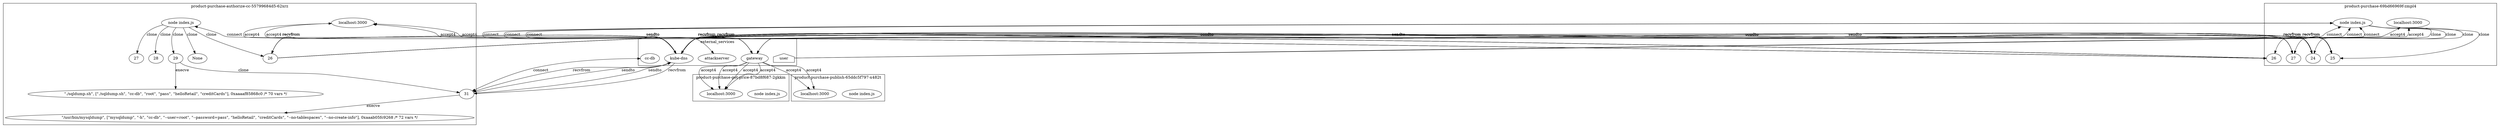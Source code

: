 digraph G {
	subgraph "cluster_ product-purchase-authorize-cc-55799684d5-62xrz " {
		label=" product-purchase-authorize-cc-55799684d5-62xrz "
		75660 [label="node index.js"]
		"product-purchase-authorize-cc_localhost_3000" [label="localhost:3000"]
		"product-purchase-authorize-cc_localhost_3000" [label="localhost:3000"]
		75660 -> 80552 [label=clone]
		75660 -> 80565 [label=clone]
		75660 -> 80561 [label=clone]
		75660 -> 81739 [label=clone]
		"product-purchase-authorize-cc_localhost_3000" [label="localhost:3000"]
		"product-purchase-authorize-cc_localhost_3000" [label="localhost:3000"]
		75660 -> None [label=clone]
		80552 [label=26]
		80565 [label=27]
		80561 [label=28]
		81739 [label=29]
		" product-purchase-authorize-cc-55799684d5-62xrz _./sqldump.sh cc-db root pass helloRetail creditCards" [label="\"./sqldump.sh\", [\"./sqldump.sh\", \"cc-db\", \"root\", \"pass\", \"helloRetail\", \"creditCards\"], 0xaaaaf85868c0 /* 70 vars */"]
		81739 -> " product-purchase-authorize-cc-55799684d5-62xrz _./sqldump.sh cc-db root pass helloRetail creditCards" [label=execve]
		81739 -> 81750 [label=clone]
		81750 [label=31]
		" product-purchase-authorize-cc-55799684d5-62xrz _mysqldump -h cc-db --user=root --password=pass helloRetail creditCards --no-tablespaces --no-create-info" [label="\"/usr/bin/mysqldump\", [\"mysqldump\", \"-h\", \"cc-db\", \"--user=root\", \"--password=pass\", \"helloRetail\", \"creditCards\", \"--no-tablespaces\", \"--no-create-info\"], 0xaaab05fc9268 /* 72 vars */"]
		81750 -> " product-purchase-authorize-cc-55799684d5-62xrz _mysqldump -h cc-db --user=root --password=pass helloRetail creditCards --no-tablespaces --no-create-info" [label=execve]
	}
	subgraph "cluster_ product-purchase-69bd66969f-zmpl4 " {
		label=" product-purchase-69bd66969f-zmpl4 "
		76624 [label="node index.js"]
		"product-purchase_localhost_3000" [label="localhost:3000"]
		"product-purchase_localhost_3000" [label="localhost:3000"]
		76624 -> 80491 [label=clone]
		76624 -> 80502 [label=clone]
		76624 -> 80513 [label=clone]
		76624 -> 80505 [label=clone]
		80491 [label=24]
		80502 [label=25]
		80513 [label=26]
		80505 [label=27]
	}
	subgraph "cluster_ product-purchase-get-price-87bd8f687-2gkkm " {
		label=" product-purchase-get-price-87bd8f687-2gkkm "
		78084 [label="node index.js"]
		"product-purchase-get-price_localhost_3000" [label="localhost:3000"]
		"product-purchase-get-price_localhost_3000" [label="localhost:3000"]
		"product-purchase-get-price_localhost_3000" [label="localhost:3000"]
		"product-purchase-get-price_localhost_3000" [label="localhost:3000"]
	}
	subgraph "cluster_ product-purchase-publish-65ddc5f797-x482t " {
		label=" product-purchase-publish-65ddc5f797-x482t "
		79548 [label="node index.js"]
		"product-purchase-publish_localhost_3000" [label="localhost:3000"]
		"product-purchase-publish_localhost_3000" [label="localhost:3000"]
	}
	subgraph cluster_services {
		label=external_services
		user [shape=house]
		"10.107.89.58_8080" -> "product-purchase-authorize-cc_localhost_3000" [label=accept4]
		"10.107.89.58_8080" -> "product-purchase-authorize-cc_localhost_3000" [label=accept4]
		"10.98.89.183_8889" [label=attackserver]
		75660 -> "10.98.89.183_8889" [label=connect dir=both]
		"10.107.89.58_8080" -> "product-purchase-authorize-cc_localhost_3000" [label=accept4]
		"10.107.89.58_8080" -> "product-purchase-authorize-cc_localhost_3000" [label=accept4]
		"10.96.0.10_53" [label="kube-dns"]
		80552 -> "10.96.0.10_53" [label=sendto]
		"10.96.0.10_53" [label="kube-dns"]
		80552 -> "10.96.0.10_53" [label=sendto]
		"10.96.0.10_53" [label="kube-dns"]
		"10.96.0.10_53" -> 80552 [label=recvfrom]
		"10.96.0.10_53" [label="kube-dns"]
		"10.96.0.10_53" -> 80552 [label=recvfrom]
		"10.96.0.10_53" [label="kube-dns"]
		80552 -> "10.96.0.10_53" [label=sendto]
		"10.96.0.10_53" [label="kube-dns"]
		80552 -> "10.96.0.10_53" [label=sendto]
		"10.96.0.10_53" [label="kube-dns"]
		"10.96.0.10_53" -> 80552 [label=recvfrom]
		"10.96.0.10_53" [label="kube-dns"]
		"10.96.0.10_53" -> 80552 [label=recvfrom]
		"10.96.0.10_53" [label="kube-dns"]
		80552 -> "10.96.0.10_53" [label=sendto]
		"10.96.0.10_53" [label="kube-dns"]
		80552 -> "10.96.0.10_53" [label=sendto]
		"10.96.0.10_53" [label="kube-dns"]
		"10.96.0.10_53" -> 80552 [label=recvfrom]
		"10.96.0.10_53" [label="kube-dns"]
		"10.96.0.10_53" -> 80552 [label=recvfrom]
		"10.96.0.10_53" [label="kube-dns"]
		80552 -> "10.96.0.10_53" [label=sendto]
		"10.96.0.10_53" [label="kube-dns"]
		80552 -> "10.96.0.10_53" [label=sendto]
		"10.96.0.10_53" [label="kube-dns"]
		"10.96.0.10_53" -> 80552 [label=recvfrom]
		"10.96.0.10_53" [label="kube-dns"]
		"10.96.0.10_53" -> 80552 [label=recvfrom]
		"10.96.0.10_53" [label="kube-dns"]
		81750 -> "10.96.0.10_53" [label=sendto]
		"10.96.0.10_53" [label="kube-dns"]
		81750 -> "10.96.0.10_53" [label=sendto]
		"10.96.0.10_53" [label="kube-dns"]
		"10.96.0.10_53" -> 81750 [label=recvfrom]
		"10.96.0.10_53" [label="kube-dns"]
		"10.96.0.10_53" -> 81750 [label=recvfrom]
		"10.96.51.71_3306" [label="cc-db"]
		81750 -> "10.96.51.71_3306" [label=connect dir=both]
		user -> "product-purchase_localhost_3000" [label=accept4]
		user -> "product-purchase_localhost_3000" [label=accept4]
		"10.107.89.58_8080" [label=gateway]
		76624 -> "10.107.89.58_8080" [label=connect dir=both]
		"10.107.89.58_8080" [label=gateway]
		76624 -> "10.107.89.58_8080" [label=connect dir=both]
		"10.107.89.58_8080" [label=gateway]
		76624 -> "10.107.89.58_8080" [label=connect dir=both]
		"10.107.89.58_8080" [label=gateway]
		76624 -> "10.107.89.58_8080" [label=connect dir=both]
		"10.107.89.58_8080" [label=gateway]
		76624 -> "10.107.89.58_8080" [label=connect dir=both]
		"10.107.89.58_8080" [label=gateway]
		76624 -> "10.107.89.58_8080" [label=connect dir=both]
		"10.96.0.10_53" [label="kube-dns"]
		80491 -> "10.96.0.10_53" [label=sendto]
		"10.96.0.10_53" [label="kube-dns"]
		80491 -> "10.96.0.10_53" [label=sendto]
		"10.96.0.10_53" [label="kube-dns"]
		"10.96.0.10_53" -> 80491 [label=recvfrom]
		"10.96.0.10_53" [label="kube-dns"]
		"10.96.0.10_53" -> 80491 [label=recvfrom]
		"10.96.0.10_53" [label="kube-dns"]
		80491 -> "10.96.0.10_53" [label=sendto]
		"10.96.0.10_53" [label="kube-dns"]
		80491 -> "10.96.0.10_53" [label=sendto]
		"10.96.0.10_53" [label="kube-dns"]
		"10.96.0.10_53" -> 80491 [label=recvfrom]
		"10.96.0.10_53" [label="kube-dns"]
		"10.96.0.10_53" -> 80491 [label=recvfrom]
		"10.96.0.10_53" [label="kube-dns"]
		80491 -> "10.96.0.10_53" [label=sendto]
		"10.96.0.10_53" [label="kube-dns"]
		80491 -> "10.96.0.10_53" [label=sendto]
		"10.96.0.10_53" [label="kube-dns"]
		"10.96.0.10_53" -> 80491 [label=recvfrom]
		"10.96.0.10_53" [label="kube-dns"]
		"10.96.0.10_53" -> 80491 [label=recvfrom]
		"10.96.0.10_53" [label="kube-dns"]
		80491 -> "10.96.0.10_53" [label=sendto]
		"10.96.0.10_53" [label="kube-dns"]
		80491 -> "10.96.0.10_53" [label=sendto]
		"10.96.0.10_53" [label="kube-dns"]
		"10.96.0.10_53" -> 80491 [label=recvfrom]
		"10.96.0.10_53" [label="kube-dns"]
		"10.96.0.10_53" -> 80491 [label=recvfrom]
		"10.96.0.10_53" [label="kube-dns"]
		80491 -> "10.96.0.10_53" [label=sendto]
		"10.96.0.10_53" [label="kube-dns"]
		80491 -> "10.96.0.10_53" [label=sendto]
		"10.96.0.10_53" [label="kube-dns"]
		"10.96.0.10_53" -> 80491 [label=recvfrom]
		"10.96.0.10_53" [label="kube-dns"]
		"10.96.0.10_53" -> 80491 [label=recvfrom]
		"10.96.0.10_53" [label="kube-dns"]
		80491 -> "10.96.0.10_53" [label=sendto]
		"10.96.0.10_53" [label="kube-dns"]
		80491 -> "10.96.0.10_53" [label=sendto]
		"10.96.0.10_53" [label="kube-dns"]
		"10.96.0.10_53" -> 80491 [label=recvfrom]
		"10.96.0.10_53" [label="kube-dns"]
		"10.96.0.10_53" -> 80491 [label=recvfrom]
		"10.96.0.10_53" [label="kube-dns"]
		80491 -> "10.96.0.10_53" [label=sendto]
		"10.96.0.10_53" [label="kube-dns"]
		80491 -> "10.96.0.10_53" [label=sendto]
		"10.96.0.10_53" [label="kube-dns"]
		"10.96.0.10_53" -> 80491 [label=recvfrom]
		"10.96.0.10_53" [label="kube-dns"]
		"10.96.0.10_53" -> 80491 [label=recvfrom]
		"10.96.0.10_53" [label="kube-dns"]
		80491 -> "10.96.0.10_53" [label=sendto]
		"10.96.0.10_53" [label="kube-dns"]
		80491 -> "10.96.0.10_53" [label=sendto]
		"10.96.0.10_53" [label="kube-dns"]
		"10.96.0.10_53" -> 80491 [label=recvfrom]
		"10.96.0.10_53" [label="kube-dns"]
		"10.96.0.10_53" -> 80491 [label=recvfrom]
		"10.96.0.10_53" [label="kube-dns"]
		80502 -> "10.96.0.10_53" [label=sendto]
		"10.96.0.10_53" [label="kube-dns"]
		80502 -> "10.96.0.10_53" [label=sendto]
		"10.96.0.10_53" [label="kube-dns"]
		"10.96.0.10_53" -> 80502 [label=recvfrom]
		"10.96.0.10_53" [label="kube-dns"]
		"10.96.0.10_53" -> 80502 [label=recvfrom]
		"10.96.0.10_53" [label="kube-dns"]
		80502 -> "10.96.0.10_53" [label=sendto]
		"10.96.0.10_53" [label="kube-dns"]
		80502 -> "10.96.0.10_53" [label=sendto]
		"10.96.0.10_53" [label="kube-dns"]
		"10.96.0.10_53" -> 80502 [label=recvfrom]
		"10.96.0.10_53" [label="kube-dns"]
		"10.96.0.10_53" -> 80502 [label=recvfrom]
		"10.96.0.10_53" [label="kube-dns"]
		80502 -> "10.96.0.10_53" [label=sendto]
		"10.96.0.10_53" [label="kube-dns"]
		80502 -> "10.96.0.10_53" [label=sendto]
		"10.96.0.10_53" [label="kube-dns"]
		"10.96.0.10_53" -> 80502 [label=recvfrom]
		"10.96.0.10_53" [label="kube-dns"]
		"10.96.0.10_53" -> 80502 [label=recvfrom]
		"10.96.0.10_53" [label="kube-dns"]
		80502 -> "10.96.0.10_53" [label=sendto]
		"10.96.0.10_53" [label="kube-dns"]
		80502 -> "10.96.0.10_53" [label=sendto]
		"10.96.0.10_53" [label="kube-dns"]
		"10.96.0.10_53" -> 80502 [label=recvfrom]
		"10.96.0.10_53" [label="kube-dns"]
		"10.96.0.10_53" -> 80502 [label=recvfrom]
		"10.96.0.10_53" [label="kube-dns"]
		80502 -> "10.96.0.10_53" [label=sendto]
		"10.96.0.10_53" [label="kube-dns"]
		80502 -> "10.96.0.10_53" [label=sendto]
		"10.96.0.10_53" [label="kube-dns"]
		"10.96.0.10_53" -> 80502 [label=recvfrom]
		"10.96.0.10_53" [label="kube-dns"]
		"10.96.0.10_53" -> 80502 [label=recvfrom]
		"10.96.0.10_53" [label="kube-dns"]
		80502 -> "10.96.0.10_53" [label=sendto]
		"10.96.0.10_53" [label="kube-dns"]
		80502 -> "10.96.0.10_53" [label=sendto]
		"10.96.0.10_53" [label="kube-dns"]
		"10.96.0.10_53" -> 80502 [label=recvfrom]
		"10.96.0.10_53" [label="kube-dns"]
		"10.96.0.10_53" -> 80502 [label=recvfrom]
		"10.96.0.10_53" [label="kube-dns"]
		80502 -> "10.96.0.10_53" [label=sendto]
		"10.96.0.10_53" [label="kube-dns"]
		80502 -> "10.96.0.10_53" [label=sendto]
		"10.96.0.10_53" [label="kube-dns"]
		"10.96.0.10_53" -> 80502 [label=recvfrom]
		"10.96.0.10_53" [label="kube-dns"]
		"10.96.0.10_53" -> 80502 [label=recvfrom]
		"10.96.0.10_53" [label="kube-dns"]
		80502 -> "10.96.0.10_53" [label=sendto]
		"10.96.0.10_53" [label="kube-dns"]
		80502 -> "10.96.0.10_53" [label=sendto]
		"10.96.0.10_53" [label="kube-dns"]
		"10.96.0.10_53" -> 80502 [label=recvfrom]
		"10.96.0.10_53" [label="kube-dns"]
		"10.96.0.10_53" -> 80502 [label=recvfrom]
		"10.96.0.10_53" [label="kube-dns"]
		80513 -> "10.96.0.10_53" [label=sendto]
		"10.96.0.10_53" [label="kube-dns"]
		80513 -> "10.96.0.10_53" [label=sendto]
		"10.96.0.10_53" [label="kube-dns"]
		"10.96.0.10_53" -> 80513 [label=recvfrom]
		"10.96.0.10_53" [label="kube-dns"]
		"10.96.0.10_53" -> 80513 [label=recvfrom]
		"10.96.0.10_53" [label="kube-dns"]
		80513 -> "10.96.0.10_53" [label=sendto]
		"10.96.0.10_53" [label="kube-dns"]
		80513 -> "10.96.0.10_53" [label=sendto]
		"10.96.0.10_53" [label="kube-dns"]
		"10.96.0.10_53" -> 80513 [label=recvfrom]
		"10.96.0.10_53" [label="kube-dns"]
		"10.96.0.10_53" -> 80513 [label=recvfrom]
		"10.96.0.10_53" [label="kube-dns"]
		80513 -> "10.96.0.10_53" [label=sendto]
		"10.96.0.10_53" [label="kube-dns"]
		80513 -> "10.96.0.10_53" [label=sendto]
		"10.96.0.10_53" [label="kube-dns"]
		"10.96.0.10_53" -> 80513 [label=recvfrom]
		"10.96.0.10_53" [label="kube-dns"]
		"10.96.0.10_53" -> 80513 [label=recvfrom]
		"10.96.0.10_53" [label="kube-dns"]
		80513 -> "10.96.0.10_53" [label=sendto]
		"10.96.0.10_53" [label="kube-dns"]
		80513 -> "10.96.0.10_53" [label=sendto]
		"10.96.0.10_53" [label="kube-dns"]
		"10.96.0.10_53" -> 80513 [label=recvfrom]
		"10.96.0.10_53" [label="kube-dns"]
		"10.96.0.10_53" -> 80513 [label=recvfrom]
		"10.96.0.10_53" [label="kube-dns"]
		80505 -> "10.96.0.10_53" [label=sendto]
		"10.96.0.10_53" [label="kube-dns"]
		80505 -> "10.96.0.10_53" [label=sendto]
		"10.96.0.10_53" [label="kube-dns"]
		"10.96.0.10_53" -> 80505 [label=recvfrom]
		"10.96.0.10_53" [label="kube-dns"]
		"10.96.0.10_53" -> 80505 [label=recvfrom]
		"10.96.0.10_53" [label="kube-dns"]
		80505 -> "10.96.0.10_53" [label=sendto]
		"10.96.0.10_53" [label="kube-dns"]
		80505 -> "10.96.0.10_53" [label=sendto]
		"10.96.0.10_53" [label="kube-dns"]
		"10.96.0.10_53" -> 80505 [label=recvfrom]
		"10.96.0.10_53" [label="kube-dns"]
		"10.96.0.10_53" -> 80505 [label=recvfrom]
		"10.96.0.10_53" [label="kube-dns"]
		80505 -> "10.96.0.10_53" [label=sendto]
		"10.96.0.10_53" [label="kube-dns"]
		80505 -> "10.96.0.10_53" [label=sendto]
		"10.96.0.10_53" [label="kube-dns"]
		"10.96.0.10_53" -> 80505 [label=recvfrom]
		"10.96.0.10_53" [label="kube-dns"]
		"10.96.0.10_53" -> 80505 [label=recvfrom]
		"10.96.0.10_53" [label="kube-dns"]
		80505 -> "10.96.0.10_53" [label=sendto]
		"10.96.0.10_53" [label="kube-dns"]
		80505 -> "10.96.0.10_53" [label=sendto]
		"10.96.0.10_53" [label="kube-dns"]
		"10.96.0.10_53" -> 80505 [label=recvfrom]
		"10.96.0.10_53" [label="kube-dns"]
		"10.96.0.10_53" -> 80505 [label=recvfrom]
		"10.107.89.58_8080" -> "product-purchase-get-price_localhost_3000" [label=accept4]
		"10.107.89.58_8080" -> "product-purchase-get-price_localhost_3000" [label=accept4]
		"10.107.89.58_8080" -> "product-purchase-get-price_localhost_3000" [label=accept4]
		"10.107.89.58_8080" -> "product-purchase-get-price_localhost_3000" [label=accept4]
		"10.107.89.58_8080" -> "product-purchase-publish_localhost_3000" [label=accept4]
		"10.107.89.58_8080" -> "product-purchase-publish_localhost_3000" [label=accept4]
	}
}
